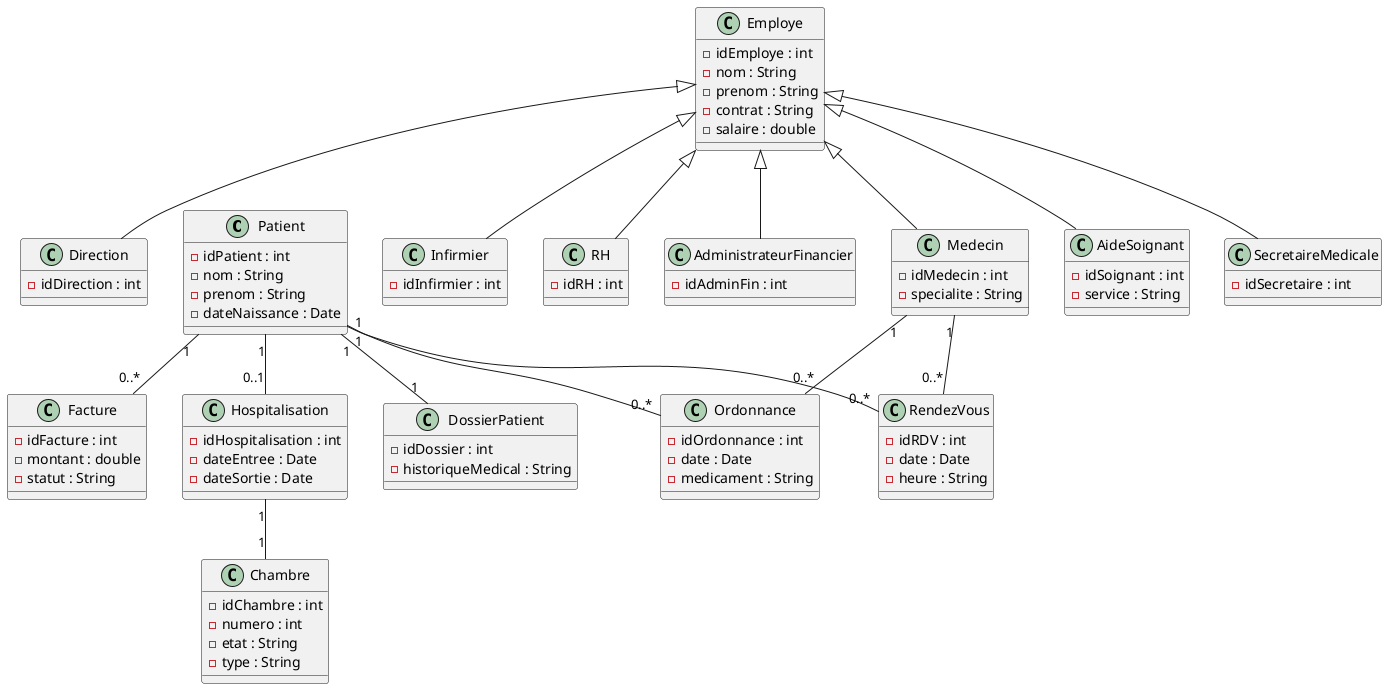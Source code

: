 @startuml diagramme_de_classe
' =========================
' Définition des classes
' =========================
class Patient {
  - idPatient : int
  - nom : String
  - prenom : String
  - dateNaissance : Date
}

class DossierPatient {
  - idDossier : int
  - historiqueMedical : String
}

class RendezVous {
  - idRDV : int
  - date : Date
  - heure : String
}

class Medecin {
  - idMedecin : int
  - specialite : String
}

class Facture {
  - idFacture : int
  - montant : double
  - statut : String
}

class Employe {
  - idEmploye : int
  - nom : String
  - prenom : String
  - contrat : String
  - salaire : double
}

class AideSoignant {
  - idSoignant : int
  - service : String
}

class SecretaireMedicale {
  - idSecretaire : int
}

class Direction {
  - idDirection : int
}

class Chambre {
  - idChambre : int
  - numero : int
  - etat : String
  - type : String
}

class Ordonnance {
  - idOrdonnance : int
  - date : Date
  - medicament : String
}

class Hospitalisation {
  - idHospitalisation : int
  - dateEntree : Date
  - dateSortie : Date
}

class Infirmier {
  - idInfirmier : int
}

class RH {
  - idRH : int
}

class AdministrateurFinancier {
  - idAdminFin : int
}

' =========================
' Héritage
' =========================
Employe <|-- SecretaireMedicale
Employe <|-- Direction
Employe <|-- AideSoignant
Employe <|-- Medecin
Employe <|-- Infirmier
Employe <|-- RH
Employe <|-- AdministrateurFinancier

' =========================
' Associations
' =========================
Patient "1" -- "1" DossierPatient
Patient "1" -- "0..*" RendezVous
Medecin "1" -- "0..*" RendezVous
Patient "1" -- "0..*" Facture
Patient "1" -- "0..*" Ordonnance
Medecin "1" -- "0..*" Ordonnance
Patient "1" -- "0..1" Hospitalisation
Hospitalisation "1" -- "1" Chambre
@enduml


